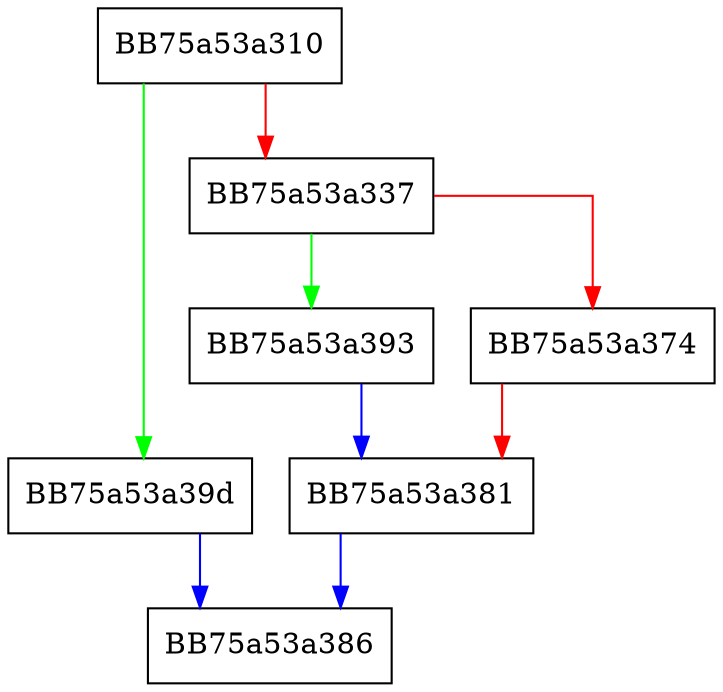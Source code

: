 digraph newNfaState {
  node [shape="box"];
  graph [splines=ortho];
  BB75a53a310 -> BB75a53a39d [color="green"];
  BB75a53a310 -> BB75a53a337 [color="red"];
  BB75a53a337 -> BB75a53a393 [color="green"];
  BB75a53a337 -> BB75a53a374 [color="red"];
  BB75a53a374 -> BB75a53a381 [color="red"];
  BB75a53a381 -> BB75a53a386 [color="blue"];
  BB75a53a393 -> BB75a53a381 [color="blue"];
  BB75a53a39d -> BB75a53a386 [color="blue"];
}